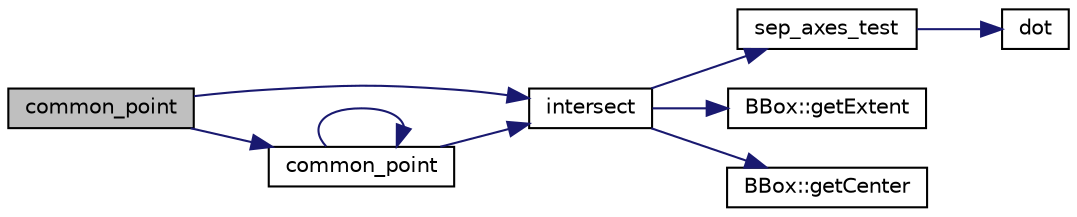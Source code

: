 digraph "common_point"
{
  edge [fontname="Helvetica",fontsize="10",labelfontname="Helvetica",labelfontsize="10"];
  node [fontname="Helvetica",fontsize="10",shape=record];
  rankdir="LR";
  Node1 [label="common_point",height=0.2,width=0.4,color="black", fillcolor="grey75", style="filled", fontcolor="black"];
  Node1 -> Node2 [color="midnightblue",fontsize="10",style="solid",fontname="Helvetica"];
  Node2 [label="intersect",height=0.2,width=0.4,color="black", fillcolor="white", style="filled",URL="$_b_box_tree_8cpp.html#a373d940728731fb6197e0890e6485ba5"];
  Node2 -> Node3 [color="midnightblue",fontsize="10",style="solid",fontname="Helvetica"];
  Node3 [label="sep_axes_test",height=0.2,width=0.4,color="black", fillcolor="white", style="filled",URL="$_b_box_tree_8cpp.html#a8ac1d5e70d40e2627d47589cfeb20e1f"];
  Node3 -> Node4 [color="midnightblue",fontsize="10",style="solid",fontname="Helvetica"];
  Node4 [label="dot",height=0.2,width=0.4,color="black", fillcolor="white", style="filled",URL="$_quaternion_8h.html#af8cf8caa91dd2209c53a956d41cb26ae"];
  Node2 -> Node5 [color="midnightblue",fontsize="10",style="solid",fontname="Helvetica"];
  Node5 [label="BBox::getExtent",height=0.2,width=0.4,color="black", fillcolor="white", style="filled",URL="$class_b_box.html#a28972bc25537e8cb169d1b42152628f5"];
  Node2 -> Node6 [color="midnightblue",fontsize="10",style="solid",fontname="Helvetica"];
  Node6 [label="BBox::getCenter",height=0.2,width=0.4,color="black", fillcolor="white", style="filled",URL="$class_b_box.html#ad8e3bd34a0342abf0c4df92c3a8c3424"];
  Node1 -> Node7 [color="midnightblue",fontsize="10",style="solid",fontname="Helvetica"];
  Node7 [label="common_point",height=0.2,width=0.4,color="black", fillcolor="white", style="filled",URL="$_b_box_tree_8cpp.html#acb19e7c032e0a1ed44a4e043ef86e5ea"];
  Node7 -> Node2 [color="midnightblue",fontsize="10",style="solid",fontname="Helvetica"];
  Node7 -> Node7 [color="midnightblue",fontsize="10",style="solid",fontname="Helvetica"];
}
